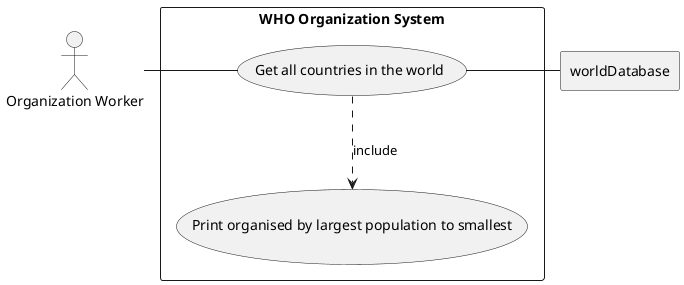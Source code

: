 @startuml

actor OW as "Organization Worker"

rectangle worldDatabase

rectangle "WHO Organization System" {
    usecase UC1 as "Get all countries in the world"

    usecase UCa as "Print organised by largest population to smallest"

    OW - UC1
    UC1  ..> UCa : include
    UC1  - worldDatabase
}

@enduml

